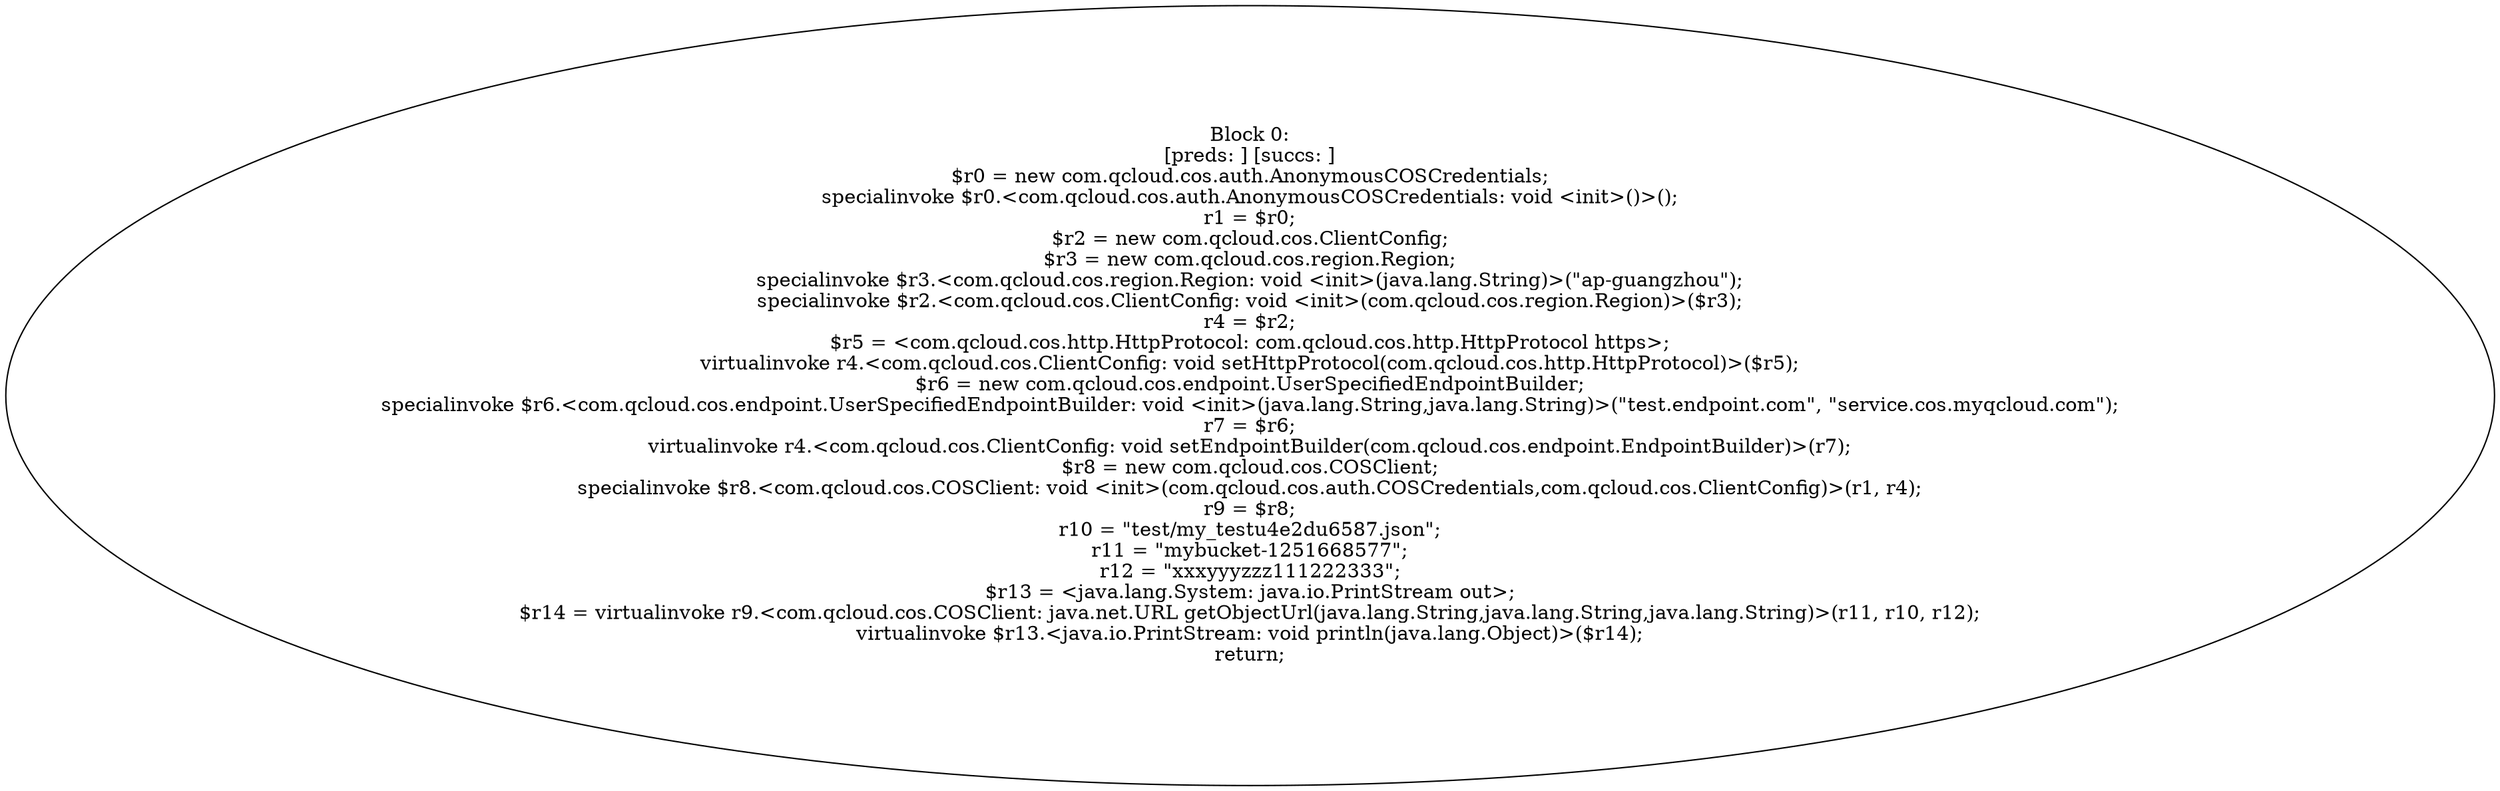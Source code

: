 digraph "unitGraph" {
    "Block 0:
[preds: ] [succs: ]
$r0 = new com.qcloud.cos.auth.AnonymousCOSCredentials;
specialinvoke $r0.<com.qcloud.cos.auth.AnonymousCOSCredentials: void <init>()>();
r1 = $r0;
$r2 = new com.qcloud.cos.ClientConfig;
$r3 = new com.qcloud.cos.region.Region;
specialinvoke $r3.<com.qcloud.cos.region.Region: void <init>(java.lang.String)>(\"ap-guangzhou\");
specialinvoke $r2.<com.qcloud.cos.ClientConfig: void <init>(com.qcloud.cos.region.Region)>($r3);
r4 = $r2;
$r5 = <com.qcloud.cos.http.HttpProtocol: com.qcloud.cos.http.HttpProtocol https>;
virtualinvoke r4.<com.qcloud.cos.ClientConfig: void setHttpProtocol(com.qcloud.cos.http.HttpProtocol)>($r5);
$r6 = new com.qcloud.cos.endpoint.UserSpecifiedEndpointBuilder;
specialinvoke $r6.<com.qcloud.cos.endpoint.UserSpecifiedEndpointBuilder: void <init>(java.lang.String,java.lang.String)>(\"test.endpoint.com\", \"service.cos.myqcloud.com\");
r7 = $r6;
virtualinvoke r4.<com.qcloud.cos.ClientConfig: void setEndpointBuilder(com.qcloud.cos.endpoint.EndpointBuilder)>(r7);
$r8 = new com.qcloud.cos.COSClient;
specialinvoke $r8.<com.qcloud.cos.COSClient: void <init>(com.qcloud.cos.auth.COSCredentials,com.qcloud.cos.ClientConfig)>(r1, r4);
r9 = $r8;
r10 = \"test/my_test\u4e2d\u6587.json\";
r11 = \"mybucket-1251668577\";
r12 = \"xxxyyyzzz111222333\";
$r13 = <java.lang.System: java.io.PrintStream out>;
$r14 = virtualinvoke r9.<com.qcloud.cos.COSClient: java.net.URL getObjectUrl(java.lang.String,java.lang.String,java.lang.String)>(r11, r10, r12);
virtualinvoke $r13.<java.io.PrintStream: void println(java.lang.Object)>($r14);
return;
"
}
